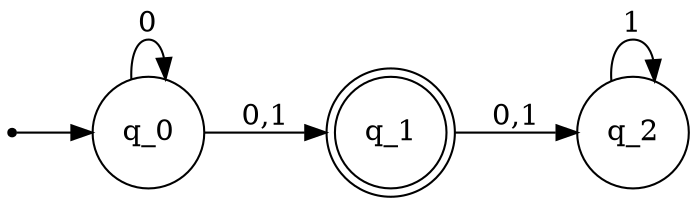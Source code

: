 digraph nfa_5 {
	rankdir=LR;
	size="8,5"
	node [shape=point]; qi
	node [shape=doublecircle]; q_1
	node [shape=circle]
	qi -> q_0
	q_0 -> q_1 [label="0,1"];
	q_1 -> q_2 [label="0,1"];
	q_0 -> q_0 [label="0"];
	q_2 -> q_2 [label="1"];
}
